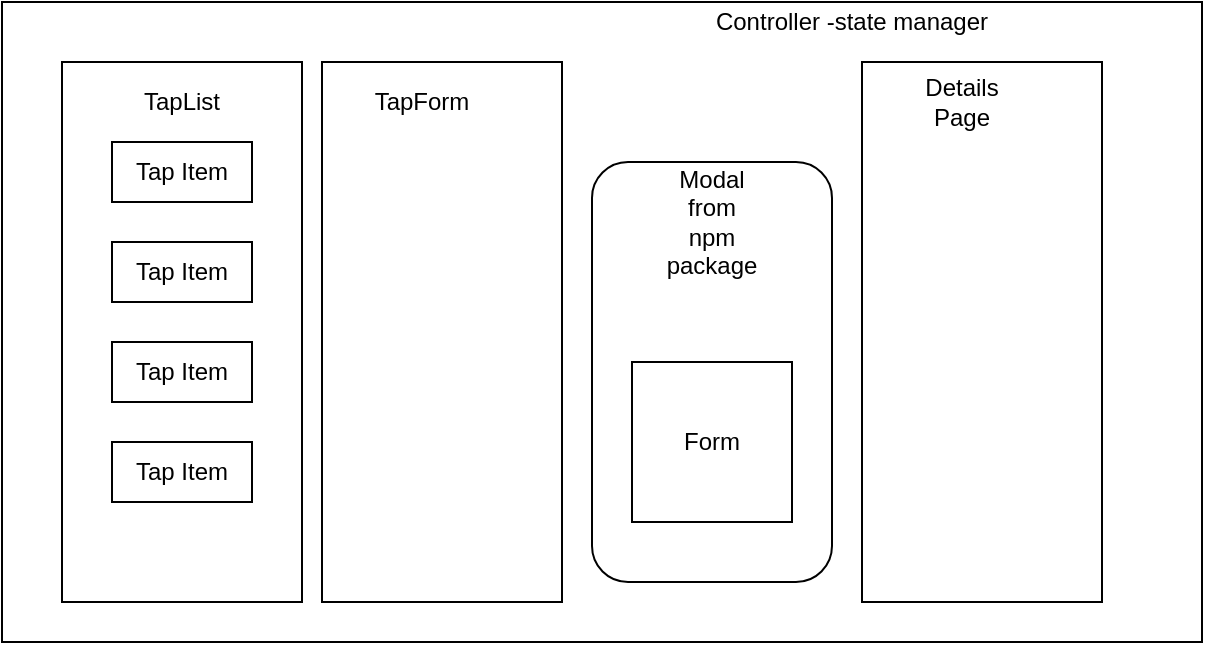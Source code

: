 <mxfile>
    <diagram id="9aCACkPjMACSSw6Bw4A5" name="Page-1">
        <mxGraphModel dx="828" dy="405" grid="1" gridSize="10" guides="1" tooltips="1" connect="1" arrows="1" fold="1" page="1" pageScale="1" pageWidth="850" pageHeight="1100" math="0" shadow="0">
            <root>
                <mxCell id="0"/>
                <mxCell id="1" parent="0"/>
                <mxCell id="BxOyB2o1oen8FpWH0a-8-1" value="" style="rounded=0;whiteSpace=wrap;html=1;" parent="1" vertex="1">
                    <mxGeometry x="10" y="160" width="600" height="320" as="geometry"/>
                </mxCell>
                <mxCell id="BxOyB2o1oen8FpWH0a-8-2" value="Controller -state manager" style="text;html=1;strokeColor=none;fillColor=none;align=center;verticalAlign=middle;whiteSpace=wrap;rounded=0;" parent="1" vertex="1">
                    <mxGeometry x="340" y="160" width="190" height="20" as="geometry"/>
                </mxCell>
                <mxCell id="BxOyB2o1oen8FpWH0a-8-4" value="" style="rounded=0;whiteSpace=wrap;html=1;" parent="1" vertex="1">
                    <mxGeometry x="40" y="190" width="120" height="270" as="geometry"/>
                </mxCell>
                <mxCell id="BxOyB2o1oen8FpWH0a-8-5" value="TapList" style="text;html=1;strokeColor=none;fillColor=none;align=center;verticalAlign=middle;whiteSpace=wrap;rounded=0;" parent="1" vertex="1">
                    <mxGeometry x="80" y="200" width="40" height="20" as="geometry"/>
                </mxCell>
                <mxCell id="BxOyB2o1oen8FpWH0a-8-6" value="Tap Item" style="rounded=0;whiteSpace=wrap;html=1;" parent="1" vertex="1">
                    <mxGeometry x="65" y="230" width="70" height="30" as="geometry"/>
                </mxCell>
                <mxCell id="BxOyB2o1oen8FpWH0a-8-7" value="Tap Item" style="rounded=0;whiteSpace=wrap;html=1;" parent="1" vertex="1">
                    <mxGeometry x="65" y="280" width="70" height="30" as="geometry"/>
                </mxCell>
                <mxCell id="BxOyB2o1oen8FpWH0a-8-8" value="Tap Item" style="rounded=0;whiteSpace=wrap;html=1;" parent="1" vertex="1">
                    <mxGeometry x="65" y="330" width="70" height="30" as="geometry"/>
                </mxCell>
                <mxCell id="BxOyB2o1oen8FpWH0a-8-9" value="Tap Item" style="rounded=0;whiteSpace=wrap;html=1;" parent="1" vertex="1">
                    <mxGeometry x="65" y="380" width="70" height="30" as="geometry"/>
                </mxCell>
                <mxCell id="BxOyB2o1oen8FpWH0a-8-10" value="" style="rounded=0;whiteSpace=wrap;html=1;" parent="1" vertex="1">
                    <mxGeometry x="170" y="190" width="120" height="270" as="geometry"/>
                </mxCell>
                <mxCell id="BxOyB2o1oen8FpWH0a-8-11" value="TapForm" style="text;html=1;strokeColor=none;fillColor=none;align=center;verticalAlign=middle;whiteSpace=wrap;rounded=0;" parent="1" vertex="1">
                    <mxGeometry x="200" y="200" width="40" height="20" as="geometry"/>
                </mxCell>
                <mxCell id="BxOyB2o1oen8FpWH0a-8-12" value="" style="rounded=0;whiteSpace=wrap;html=1;" parent="1" vertex="1">
                    <mxGeometry x="440" y="190" width="120" height="270" as="geometry"/>
                </mxCell>
                <mxCell id="BxOyB2o1oen8FpWH0a-8-13" value="Details Page" style="text;html=1;strokeColor=none;fillColor=none;align=center;verticalAlign=middle;whiteSpace=wrap;rounded=0;" parent="1" vertex="1">
                    <mxGeometry x="470" y="200" width="40" height="20" as="geometry"/>
                </mxCell>
                <mxCell id="_3eLiBlc23sVwbfhkTxR-1" value="" style="rounded=1;whiteSpace=wrap;html=1;" parent="1" vertex="1">
                    <mxGeometry x="305" y="240" width="120" height="210" as="geometry"/>
                </mxCell>
                <mxCell id="_3eLiBlc23sVwbfhkTxR-2" value="Modal from npm package" style="text;html=1;strokeColor=none;fillColor=none;align=center;verticalAlign=middle;whiteSpace=wrap;rounded=0;" parent="1" vertex="1">
                    <mxGeometry x="345" y="230" width="40" height="80" as="geometry"/>
                </mxCell>
                <mxCell id="2" value="Form" style="rounded=0;whiteSpace=wrap;html=1;" vertex="1" parent="1">
                    <mxGeometry x="325" y="340" width="80" height="80" as="geometry"/>
                </mxCell>
            </root>
        </mxGraphModel>
    </diagram>
</mxfile>